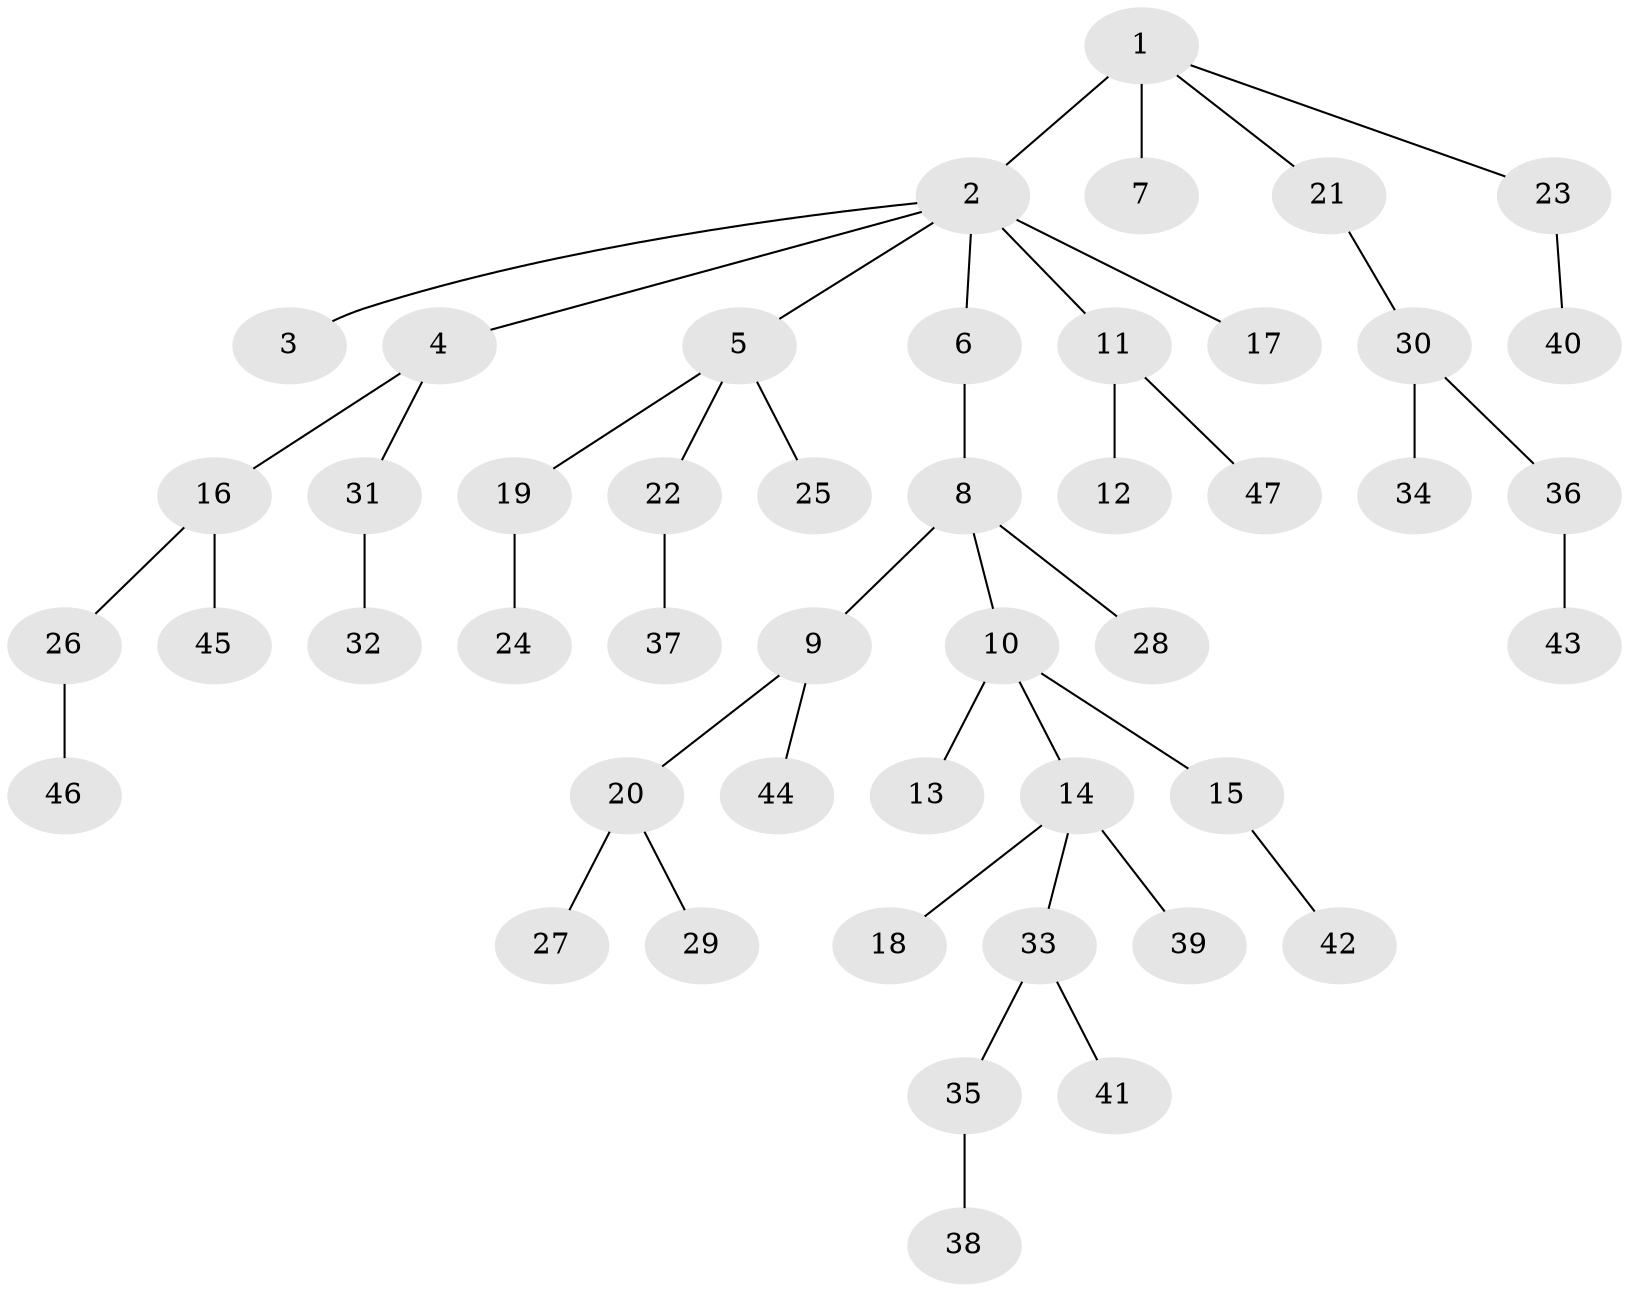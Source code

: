 // original degree distribution, {6: 0.02127659574468085, 7: 0.010638297872340425, 2: 0.26595744680851063, 4: 0.09574468085106383, 5: 0.031914893617021274, 3: 0.06382978723404255, 1: 0.5106382978723404}
// Generated by graph-tools (version 1.1) at 2025/36/03/09/25 02:36:29]
// undirected, 47 vertices, 46 edges
graph export_dot {
graph [start="1"]
  node [color=gray90,style=filled];
  1;
  2;
  3;
  4;
  5;
  6;
  7;
  8;
  9;
  10;
  11;
  12;
  13;
  14;
  15;
  16;
  17;
  18;
  19;
  20;
  21;
  22;
  23;
  24;
  25;
  26;
  27;
  28;
  29;
  30;
  31;
  32;
  33;
  34;
  35;
  36;
  37;
  38;
  39;
  40;
  41;
  42;
  43;
  44;
  45;
  46;
  47;
  1 -- 2 [weight=2.0];
  1 -- 7 [weight=1.0];
  1 -- 21 [weight=1.0];
  1 -- 23 [weight=1.0];
  2 -- 3 [weight=1.0];
  2 -- 4 [weight=1.0];
  2 -- 5 [weight=1.0];
  2 -- 6 [weight=1.0];
  2 -- 11 [weight=1.0];
  2 -- 17 [weight=1.0];
  4 -- 16 [weight=1.0];
  4 -- 31 [weight=1.0];
  5 -- 19 [weight=1.0];
  5 -- 22 [weight=1.0];
  5 -- 25 [weight=1.0];
  6 -- 8 [weight=1.0];
  8 -- 9 [weight=1.0];
  8 -- 10 [weight=1.0];
  8 -- 28 [weight=1.0];
  9 -- 20 [weight=1.0];
  9 -- 44 [weight=1.0];
  10 -- 13 [weight=1.0];
  10 -- 14 [weight=1.0];
  10 -- 15 [weight=2.0];
  11 -- 12 [weight=1.0];
  11 -- 47 [weight=1.0];
  14 -- 18 [weight=1.0];
  14 -- 33 [weight=1.0];
  14 -- 39 [weight=1.0];
  15 -- 42 [weight=1.0];
  16 -- 26 [weight=1.0];
  16 -- 45 [weight=2.0];
  19 -- 24 [weight=1.0];
  20 -- 27 [weight=1.0];
  20 -- 29 [weight=1.0];
  21 -- 30 [weight=1.0];
  22 -- 37 [weight=2.0];
  23 -- 40 [weight=1.0];
  26 -- 46 [weight=1.0];
  30 -- 34 [weight=1.0];
  30 -- 36 [weight=2.0];
  31 -- 32 [weight=1.0];
  33 -- 35 [weight=1.0];
  33 -- 41 [weight=1.0];
  35 -- 38 [weight=1.0];
  36 -- 43 [weight=1.0];
}
